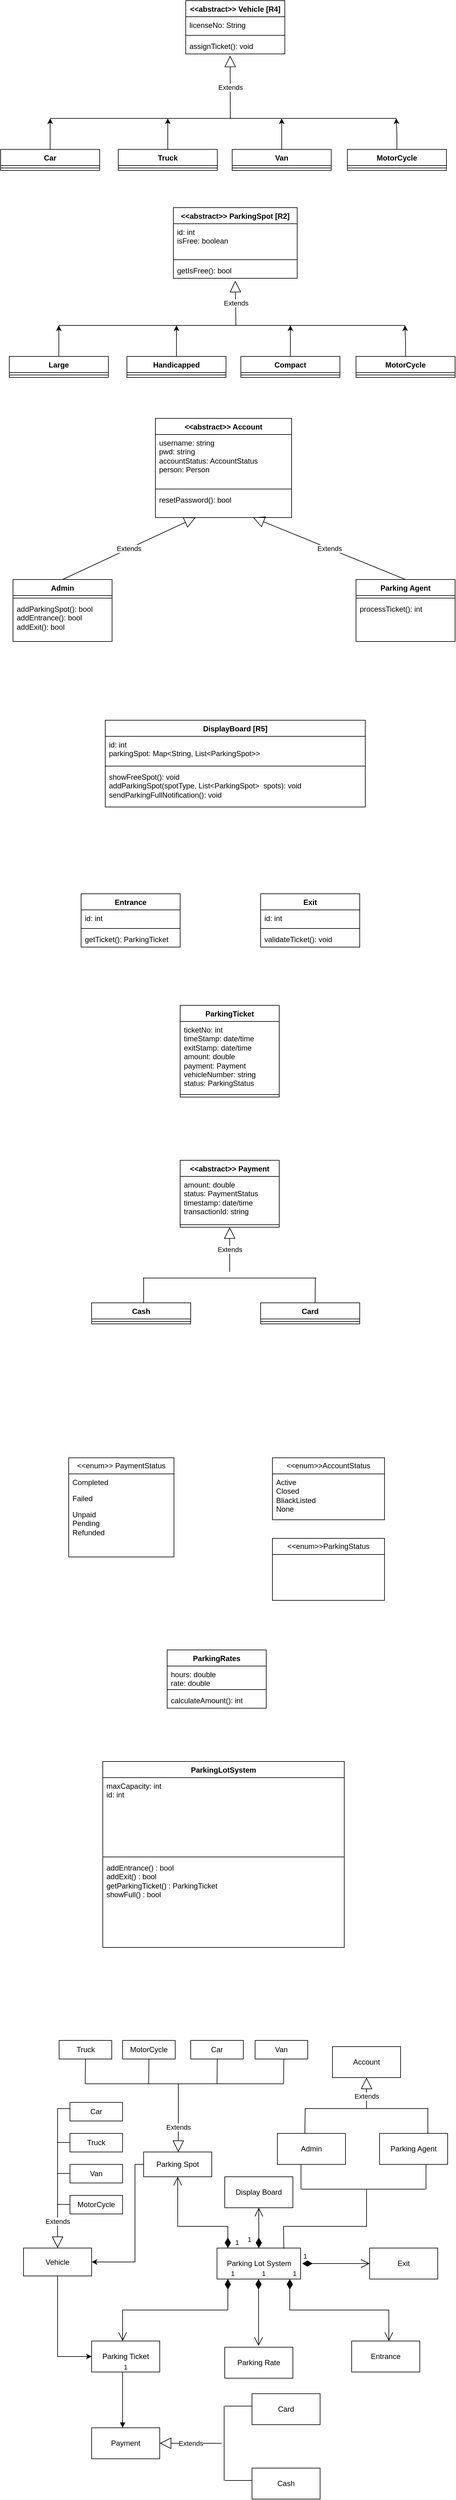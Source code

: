 <mxfile version="24.4.0" type="device">
  <diagram name="Page-1" id="b3ihGKhaUo6eLpQCFqOk">
    <mxGraphModel dx="724" dy="366" grid="1" gridSize="10" guides="1" tooltips="1" connect="1" arrows="1" fold="1" page="1" pageScale="1" pageWidth="850" pageHeight="1100" math="0" shadow="0">
      <root>
        <mxCell id="0" />
        <mxCell id="1" parent="0" />
        <mxCell id="AnEga6vWe2xek7NCr1IU-1" value="&amp;lt;&amp;lt;abstract&amp;gt;&amp;gt; Vehicle [R4]&lt;div&gt;&lt;br&gt;&lt;/div&gt;" style="swimlane;fontStyle=1;align=center;verticalAlign=top;childLayout=stackLayout;horizontal=1;startSize=26;horizontalStack=0;resizeParent=1;resizeParentMax=0;resizeLast=0;collapsible=1;marginBottom=0;whiteSpace=wrap;html=1;" vertex="1" parent="1">
          <mxGeometry x="339" y="39" width="160" height="86" as="geometry" />
        </mxCell>
        <mxCell id="AnEga6vWe2xek7NCr1IU-2" value="licenseNo: String" style="text;strokeColor=none;fillColor=none;align=left;verticalAlign=top;spacingLeft=4;spacingRight=4;overflow=hidden;rotatable=0;points=[[0,0.5],[1,0.5]];portConstraint=eastwest;whiteSpace=wrap;html=1;" vertex="1" parent="AnEga6vWe2xek7NCr1IU-1">
          <mxGeometry y="26" width="160" height="26" as="geometry" />
        </mxCell>
        <mxCell id="AnEga6vWe2xek7NCr1IU-3" value="" style="line;strokeWidth=1;fillColor=none;align=left;verticalAlign=middle;spacingTop=-1;spacingLeft=3;spacingRight=3;rotatable=0;labelPosition=right;points=[];portConstraint=eastwest;strokeColor=inherit;" vertex="1" parent="AnEga6vWe2xek7NCr1IU-1">
          <mxGeometry y="52" width="160" height="8" as="geometry" />
        </mxCell>
        <mxCell id="AnEga6vWe2xek7NCr1IU-4" value="assignTicket(): void" style="text;strokeColor=none;fillColor=none;align=left;verticalAlign=top;spacingLeft=4;spacingRight=4;overflow=hidden;rotatable=0;points=[[0,0.5],[1,0.5]];portConstraint=eastwest;whiteSpace=wrap;html=1;" vertex="1" parent="AnEga6vWe2xek7NCr1IU-1">
          <mxGeometry y="60" width="160" height="26" as="geometry" />
        </mxCell>
        <mxCell id="AnEga6vWe2xek7NCr1IU-5" value="Extends" style="endArrow=block;endSize=16;endFill=0;html=1;rounded=0;entryX=0.448;entryY=1.103;entryDx=0;entryDy=0;entryPerimeter=0;" edge="1" parent="1" target="AnEga6vWe2xek7NCr1IU-4">
          <mxGeometry width="160" relative="1" as="geometry">
            <mxPoint x="411" y="229" as="sourcePoint" />
            <mxPoint x="649" y="179" as="targetPoint" />
          </mxGeometry>
        </mxCell>
        <mxCell id="AnEga6vWe2xek7NCr1IU-6" value="" style="endArrow=none;html=1;rounded=0;" edge="1" parent="1">
          <mxGeometry width="50" height="50" relative="1" as="geometry">
            <mxPoint x="120" y="229" as="sourcePoint" />
            <mxPoint x="679" y="229" as="targetPoint" />
            <Array as="points">
              <mxPoint x="409" y="229" />
            </Array>
          </mxGeometry>
        </mxCell>
        <mxCell id="AnEga6vWe2xek7NCr1IU-7" style="edgeStyle=orthogonalEdgeStyle;rounded=0;orthogonalLoop=1;jettySize=auto;html=1;" edge="1" parent="1" source="AnEga6vWe2xek7NCr1IU-8">
          <mxGeometry relative="1" as="geometry">
            <mxPoint x="120" y="229" as="targetPoint" />
          </mxGeometry>
        </mxCell>
        <mxCell id="AnEga6vWe2xek7NCr1IU-8" value="Car&lt;div&gt;&lt;br&gt;&lt;/div&gt;" style="swimlane;fontStyle=1;align=center;verticalAlign=top;childLayout=stackLayout;horizontal=1;startSize=26;horizontalStack=0;resizeParent=1;resizeParentMax=0;resizeLast=0;collapsible=1;marginBottom=0;whiteSpace=wrap;html=1;" vertex="1" parent="1">
          <mxGeometry x="40" y="279" width="160" height="34" as="geometry" />
        </mxCell>
        <mxCell id="AnEga6vWe2xek7NCr1IU-9" value="" style="line;strokeWidth=1;fillColor=none;align=left;verticalAlign=middle;spacingTop=-1;spacingLeft=3;spacingRight=3;rotatable=0;labelPosition=right;points=[];portConstraint=eastwest;strokeColor=inherit;" vertex="1" parent="AnEga6vWe2xek7NCr1IU-8">
          <mxGeometry y="26" width="160" height="8" as="geometry" />
        </mxCell>
        <mxCell id="AnEga6vWe2xek7NCr1IU-10" style="edgeStyle=orthogonalEdgeStyle;rounded=0;orthogonalLoop=1;jettySize=auto;html=1;" edge="1" parent="1" source="AnEga6vWe2xek7NCr1IU-11">
          <mxGeometry relative="1" as="geometry">
            <mxPoint x="310" y="229" as="targetPoint" />
          </mxGeometry>
        </mxCell>
        <mxCell id="AnEga6vWe2xek7NCr1IU-11" value="&lt;div&gt;Truck&lt;/div&gt;&lt;div&gt;&lt;br&gt;&lt;/div&gt;" style="swimlane;fontStyle=1;align=center;verticalAlign=top;childLayout=stackLayout;horizontal=1;startSize=26;horizontalStack=0;resizeParent=1;resizeParentMax=0;resizeLast=0;collapsible=1;marginBottom=0;whiteSpace=wrap;html=1;" vertex="1" parent="1">
          <mxGeometry x="230" y="279" width="160" height="34" as="geometry" />
        </mxCell>
        <mxCell id="AnEga6vWe2xek7NCr1IU-12" value="" style="line;strokeWidth=1;fillColor=none;align=left;verticalAlign=middle;spacingTop=-1;spacingLeft=3;spacingRight=3;rotatable=0;labelPosition=right;points=[];portConstraint=eastwest;strokeColor=inherit;" vertex="1" parent="AnEga6vWe2xek7NCr1IU-11">
          <mxGeometry y="26" width="160" height="8" as="geometry" />
        </mxCell>
        <mxCell id="AnEga6vWe2xek7NCr1IU-13" style="edgeStyle=orthogonalEdgeStyle;rounded=0;orthogonalLoop=1;jettySize=auto;html=1;" edge="1" parent="1" source="AnEga6vWe2xek7NCr1IU-14">
          <mxGeometry relative="1" as="geometry">
            <mxPoint x="494" y="229" as="targetPoint" />
          </mxGeometry>
        </mxCell>
        <mxCell id="AnEga6vWe2xek7NCr1IU-14" value="&lt;div&gt;Van&lt;/div&gt;" style="swimlane;fontStyle=1;align=center;verticalAlign=top;childLayout=stackLayout;horizontal=1;startSize=26;horizontalStack=0;resizeParent=1;resizeParentMax=0;resizeLast=0;collapsible=1;marginBottom=0;whiteSpace=wrap;html=1;" vertex="1" parent="1">
          <mxGeometry x="414" y="279" width="160" height="34" as="geometry" />
        </mxCell>
        <mxCell id="AnEga6vWe2xek7NCr1IU-15" value="" style="line;strokeWidth=1;fillColor=none;align=left;verticalAlign=middle;spacingTop=-1;spacingLeft=3;spacingRight=3;rotatable=0;labelPosition=right;points=[];portConstraint=eastwest;strokeColor=inherit;" vertex="1" parent="AnEga6vWe2xek7NCr1IU-14">
          <mxGeometry y="26" width="160" height="8" as="geometry" />
        </mxCell>
        <mxCell id="AnEga6vWe2xek7NCr1IU-16" style="edgeStyle=orthogonalEdgeStyle;rounded=0;orthogonalLoop=1;jettySize=auto;html=1;" edge="1" parent="1" source="AnEga6vWe2xek7NCr1IU-17">
          <mxGeometry relative="1" as="geometry">
            <mxPoint x="679" y="229" as="targetPoint" />
          </mxGeometry>
        </mxCell>
        <mxCell id="AnEga6vWe2xek7NCr1IU-17" value="&lt;div&gt;MotorCycle&lt;/div&gt;" style="swimlane;fontStyle=1;align=center;verticalAlign=top;childLayout=stackLayout;horizontal=1;startSize=26;horizontalStack=0;resizeParent=1;resizeParentMax=0;resizeLast=0;collapsible=1;marginBottom=0;whiteSpace=wrap;html=1;" vertex="1" parent="1">
          <mxGeometry x="600" y="279" width="160" height="34" as="geometry" />
        </mxCell>
        <mxCell id="AnEga6vWe2xek7NCr1IU-18" value="" style="line;strokeWidth=1;fillColor=none;align=left;verticalAlign=middle;spacingTop=-1;spacingLeft=3;spacingRight=3;rotatable=0;labelPosition=right;points=[];portConstraint=eastwest;strokeColor=inherit;" vertex="1" parent="AnEga6vWe2xek7NCr1IU-17">
          <mxGeometry y="26" width="160" height="8" as="geometry" />
        </mxCell>
        <mxCell id="AnEga6vWe2xek7NCr1IU-19" value="&amp;lt;&amp;lt;abstract&amp;gt;&amp;gt; ParkingSpot [R2]&lt;div&gt;&lt;br&gt;&lt;/div&gt;" style="swimlane;fontStyle=1;align=center;verticalAlign=top;childLayout=stackLayout;horizontal=1;startSize=26;horizontalStack=0;resizeParent=1;resizeParentMax=0;resizeLast=0;collapsible=1;marginBottom=0;whiteSpace=wrap;html=1;" vertex="1" parent="1">
          <mxGeometry x="319" y="373" width="200" height="114" as="geometry" />
        </mxCell>
        <mxCell id="AnEga6vWe2xek7NCr1IU-20" value="&lt;div&gt;id: int&lt;/div&gt;&lt;div&gt;isFree: boolean&lt;/div&gt;" style="text;strokeColor=none;fillColor=none;align=left;verticalAlign=top;spacingLeft=4;spacingRight=4;overflow=hidden;rotatable=0;points=[[0,0.5],[1,0.5]];portConstraint=eastwest;whiteSpace=wrap;html=1;" vertex="1" parent="AnEga6vWe2xek7NCr1IU-19">
          <mxGeometry y="26" width="200" height="54" as="geometry" />
        </mxCell>
        <mxCell id="AnEga6vWe2xek7NCr1IU-21" value="" style="line;strokeWidth=1;fillColor=none;align=left;verticalAlign=middle;spacingTop=-1;spacingLeft=3;spacingRight=3;rotatable=0;labelPosition=right;points=[];portConstraint=eastwest;strokeColor=inherit;" vertex="1" parent="AnEga6vWe2xek7NCr1IU-19">
          <mxGeometry y="80" width="200" height="8" as="geometry" />
        </mxCell>
        <mxCell id="AnEga6vWe2xek7NCr1IU-22" value="getIsFree(): bool" style="text;strokeColor=none;fillColor=none;align=left;verticalAlign=top;spacingLeft=4;spacingRight=4;overflow=hidden;rotatable=0;points=[[0,0.5],[1,0.5]];portConstraint=eastwest;whiteSpace=wrap;html=1;" vertex="1" parent="AnEga6vWe2xek7NCr1IU-19">
          <mxGeometry y="88" width="200" height="26" as="geometry" />
        </mxCell>
        <mxCell id="AnEga6vWe2xek7NCr1IU-23" value="Extends" style="endArrow=block;endSize=16;endFill=0;html=1;rounded=0;entryX=0.5;entryY=1.154;entryDx=0;entryDy=0;entryPerimeter=0;" edge="1" parent="1" target="AnEga6vWe2xek7NCr1IU-22">
          <mxGeometry width="160" relative="1" as="geometry">
            <mxPoint x="420" y="563" as="sourcePoint" />
            <mxPoint x="663" y="513" as="targetPoint" />
          </mxGeometry>
        </mxCell>
        <mxCell id="AnEga6vWe2xek7NCr1IU-24" value="" style="endArrow=none;html=1;rounded=0;" edge="1" parent="1">
          <mxGeometry width="50" height="50" relative="1" as="geometry">
            <mxPoint x="134" y="563" as="sourcePoint" />
            <mxPoint x="693" y="563" as="targetPoint" />
            <Array as="points">
              <mxPoint x="423" y="563" />
            </Array>
          </mxGeometry>
        </mxCell>
        <mxCell id="AnEga6vWe2xek7NCr1IU-25" style="edgeStyle=orthogonalEdgeStyle;rounded=0;orthogonalLoop=1;jettySize=auto;html=1;" edge="1" parent="1" source="AnEga6vWe2xek7NCr1IU-26">
          <mxGeometry relative="1" as="geometry">
            <mxPoint x="134" y="563" as="targetPoint" />
          </mxGeometry>
        </mxCell>
        <mxCell id="AnEga6vWe2xek7NCr1IU-26" value="&lt;div&gt;Large&lt;/div&gt;" style="swimlane;fontStyle=1;align=center;verticalAlign=top;childLayout=stackLayout;horizontal=1;startSize=26;horizontalStack=0;resizeParent=1;resizeParentMax=0;resizeLast=0;collapsible=1;marginBottom=0;whiteSpace=wrap;html=1;" vertex="1" parent="1">
          <mxGeometry x="54" y="613" width="160" height="34" as="geometry" />
        </mxCell>
        <mxCell id="AnEga6vWe2xek7NCr1IU-27" value="" style="line;strokeWidth=1;fillColor=none;align=left;verticalAlign=middle;spacingTop=-1;spacingLeft=3;spacingRight=3;rotatable=0;labelPosition=right;points=[];portConstraint=eastwest;strokeColor=inherit;" vertex="1" parent="AnEga6vWe2xek7NCr1IU-26">
          <mxGeometry y="26" width="160" height="8" as="geometry" />
        </mxCell>
        <mxCell id="AnEga6vWe2xek7NCr1IU-28" style="edgeStyle=orthogonalEdgeStyle;rounded=0;orthogonalLoop=1;jettySize=auto;html=1;" edge="1" parent="1" source="AnEga6vWe2xek7NCr1IU-29">
          <mxGeometry relative="1" as="geometry">
            <mxPoint x="324" y="563" as="targetPoint" />
          </mxGeometry>
        </mxCell>
        <mxCell id="AnEga6vWe2xek7NCr1IU-29" value="&lt;div&gt;Handicapped&lt;/div&gt;" style="swimlane;fontStyle=1;align=center;verticalAlign=top;childLayout=stackLayout;horizontal=1;startSize=26;horizontalStack=0;resizeParent=1;resizeParentMax=0;resizeLast=0;collapsible=1;marginBottom=0;whiteSpace=wrap;html=1;" vertex="1" parent="1">
          <mxGeometry x="244" y="613" width="160" height="34" as="geometry" />
        </mxCell>
        <mxCell id="AnEga6vWe2xek7NCr1IU-30" value="" style="line;strokeWidth=1;fillColor=none;align=left;verticalAlign=middle;spacingTop=-1;spacingLeft=3;spacingRight=3;rotatable=0;labelPosition=right;points=[];portConstraint=eastwest;strokeColor=inherit;" vertex="1" parent="AnEga6vWe2xek7NCr1IU-29">
          <mxGeometry y="26" width="160" height="8" as="geometry" />
        </mxCell>
        <mxCell id="AnEga6vWe2xek7NCr1IU-31" style="edgeStyle=orthogonalEdgeStyle;rounded=0;orthogonalLoop=1;jettySize=auto;html=1;" edge="1" parent="1" source="AnEga6vWe2xek7NCr1IU-32">
          <mxGeometry relative="1" as="geometry">
            <mxPoint x="508" y="563" as="targetPoint" />
          </mxGeometry>
        </mxCell>
        <mxCell id="AnEga6vWe2xek7NCr1IU-32" value="&lt;div&gt;Compact&lt;/div&gt;" style="swimlane;fontStyle=1;align=center;verticalAlign=top;childLayout=stackLayout;horizontal=1;startSize=26;horizontalStack=0;resizeParent=1;resizeParentMax=0;resizeLast=0;collapsible=1;marginBottom=0;whiteSpace=wrap;html=1;" vertex="1" parent="1">
          <mxGeometry x="428" y="613" width="160" height="34" as="geometry" />
        </mxCell>
        <mxCell id="AnEga6vWe2xek7NCr1IU-33" value="" style="line;strokeWidth=1;fillColor=none;align=left;verticalAlign=middle;spacingTop=-1;spacingLeft=3;spacingRight=3;rotatable=0;labelPosition=right;points=[];portConstraint=eastwest;strokeColor=inherit;" vertex="1" parent="AnEga6vWe2xek7NCr1IU-32">
          <mxGeometry y="26" width="160" height="8" as="geometry" />
        </mxCell>
        <mxCell id="AnEga6vWe2xek7NCr1IU-34" style="edgeStyle=orthogonalEdgeStyle;rounded=0;orthogonalLoop=1;jettySize=auto;html=1;" edge="1" parent="1" source="AnEga6vWe2xek7NCr1IU-35">
          <mxGeometry relative="1" as="geometry">
            <mxPoint x="693" y="563" as="targetPoint" />
          </mxGeometry>
        </mxCell>
        <mxCell id="AnEga6vWe2xek7NCr1IU-35" value="&lt;div&gt;MotorCycle&lt;/div&gt;" style="swimlane;fontStyle=1;align=center;verticalAlign=top;childLayout=stackLayout;horizontal=1;startSize=26;horizontalStack=0;resizeParent=1;resizeParentMax=0;resizeLast=0;collapsible=1;marginBottom=0;whiteSpace=wrap;html=1;" vertex="1" parent="1">
          <mxGeometry x="614" y="613" width="160" height="34" as="geometry" />
        </mxCell>
        <mxCell id="AnEga6vWe2xek7NCr1IU-36" value="" style="line;strokeWidth=1;fillColor=none;align=left;verticalAlign=middle;spacingTop=-1;spacingLeft=3;spacingRight=3;rotatable=0;labelPosition=right;points=[];portConstraint=eastwest;strokeColor=inherit;" vertex="1" parent="AnEga6vWe2xek7NCr1IU-35">
          <mxGeometry y="26" width="160" height="8" as="geometry" />
        </mxCell>
        <mxCell id="AnEga6vWe2xek7NCr1IU-37" value="&amp;lt;&amp;lt;abstract&amp;gt;&amp;gt; Account" style="swimlane;fontStyle=1;align=center;verticalAlign=top;childLayout=stackLayout;horizontal=1;startSize=26;horizontalStack=0;resizeParent=1;resizeParentMax=0;resizeLast=0;collapsible=1;marginBottom=0;whiteSpace=wrap;html=1;" vertex="1" parent="1">
          <mxGeometry x="290" y="713" width="220" height="160" as="geometry" />
        </mxCell>
        <mxCell id="AnEga6vWe2xek7NCr1IU-38" value="username: string&lt;div&gt;pwd: string&lt;/div&gt;&lt;div&gt;accountStatus: AccountStatus&lt;/div&gt;&lt;div&gt;person: Person&lt;/div&gt;" style="text;strokeColor=none;fillColor=none;align=left;verticalAlign=top;spacingLeft=4;spacingRight=4;overflow=hidden;rotatable=0;points=[[0,0.5],[1,0.5]];portConstraint=eastwest;whiteSpace=wrap;html=1;" vertex="1" parent="AnEga6vWe2xek7NCr1IU-37">
          <mxGeometry y="26" width="220" height="84" as="geometry" />
        </mxCell>
        <mxCell id="AnEga6vWe2xek7NCr1IU-39" value="" style="line;strokeWidth=1;fillColor=none;align=left;verticalAlign=middle;spacingTop=-1;spacingLeft=3;spacingRight=3;rotatable=0;labelPosition=right;points=[];portConstraint=eastwest;strokeColor=inherit;" vertex="1" parent="AnEga6vWe2xek7NCr1IU-37">
          <mxGeometry y="110" width="220" height="8" as="geometry" />
        </mxCell>
        <mxCell id="AnEga6vWe2xek7NCr1IU-40" value="resetPassword(): bool" style="text;strokeColor=none;fillColor=none;align=left;verticalAlign=top;spacingLeft=4;spacingRight=4;overflow=hidden;rotatable=0;points=[[0,0.5],[1,0.5]];portConstraint=eastwest;whiteSpace=wrap;html=1;" vertex="1" parent="AnEga6vWe2xek7NCr1IU-37">
          <mxGeometry y="118" width="220" height="42" as="geometry" />
        </mxCell>
        <mxCell id="AnEga6vWe2xek7NCr1IU-41" value="Admin&lt;div&gt;&lt;br&gt;&lt;/div&gt;" style="swimlane;fontStyle=1;align=center;verticalAlign=top;childLayout=stackLayout;horizontal=1;startSize=26;horizontalStack=0;resizeParent=1;resizeParentMax=0;resizeLast=0;collapsible=1;marginBottom=0;whiteSpace=wrap;html=1;" vertex="1" parent="1">
          <mxGeometry x="60" y="973" width="160" height="100" as="geometry" />
        </mxCell>
        <mxCell id="AnEga6vWe2xek7NCr1IU-42" value="" style="line;strokeWidth=1;fillColor=none;align=left;verticalAlign=middle;spacingTop=-1;spacingLeft=3;spacingRight=3;rotatable=0;labelPosition=right;points=[];portConstraint=eastwest;strokeColor=inherit;" vertex="1" parent="AnEga6vWe2xek7NCr1IU-41">
          <mxGeometry y="26" width="160" height="8" as="geometry" />
        </mxCell>
        <mxCell id="AnEga6vWe2xek7NCr1IU-43" value="addParkingSpot(): bool&lt;div&gt;addEntrance(): bool&lt;/div&gt;&lt;div&gt;addExit(): bool&lt;/div&gt;" style="text;strokeColor=none;fillColor=none;align=left;verticalAlign=top;spacingLeft=4;spacingRight=4;overflow=hidden;rotatable=0;points=[[0,0.5],[1,0.5]];portConstraint=eastwest;whiteSpace=wrap;html=1;" vertex="1" parent="AnEga6vWe2xek7NCr1IU-41">
          <mxGeometry y="34" width="160" height="66" as="geometry" />
        </mxCell>
        <mxCell id="AnEga6vWe2xek7NCr1IU-44" value="Extends" style="endArrow=block;endSize=16;endFill=0;html=1;rounded=0;exitX=0.5;exitY=0;exitDx=0;exitDy=0;" edge="1" parent="1" source="AnEga6vWe2xek7NCr1IU-41" target="AnEga6vWe2xek7NCr1IU-40">
          <mxGeometry width="160" relative="1" as="geometry">
            <mxPoint x="140" y="943" as="sourcePoint" />
            <mxPoint x="460" y="943" as="targetPoint" />
            <Array as="points" />
          </mxGeometry>
        </mxCell>
        <mxCell id="AnEga6vWe2xek7NCr1IU-45" value="&lt;div&gt;Parking Agent&lt;/div&gt;" style="swimlane;fontStyle=1;align=center;verticalAlign=top;childLayout=stackLayout;horizontal=1;startSize=26;horizontalStack=0;resizeParent=1;resizeParentMax=0;resizeLast=0;collapsible=1;marginBottom=0;whiteSpace=wrap;html=1;" vertex="1" parent="1">
          <mxGeometry x="614" y="973" width="160" height="100" as="geometry" />
        </mxCell>
        <mxCell id="AnEga6vWe2xek7NCr1IU-46" value="" style="line;strokeWidth=1;fillColor=none;align=left;verticalAlign=middle;spacingTop=-1;spacingLeft=3;spacingRight=3;rotatable=0;labelPosition=right;points=[];portConstraint=eastwest;strokeColor=inherit;" vertex="1" parent="AnEga6vWe2xek7NCr1IU-45">
          <mxGeometry y="26" width="160" height="8" as="geometry" />
        </mxCell>
        <mxCell id="AnEga6vWe2xek7NCr1IU-47" value="processTicket(): int" style="text;strokeColor=none;fillColor=none;align=left;verticalAlign=top;spacingLeft=4;spacingRight=4;overflow=hidden;rotatable=0;points=[[0,0.5],[1,0.5]];portConstraint=eastwest;whiteSpace=wrap;html=1;" vertex="1" parent="AnEga6vWe2xek7NCr1IU-45">
          <mxGeometry y="34" width="160" height="66" as="geometry" />
        </mxCell>
        <mxCell id="AnEga6vWe2xek7NCr1IU-48" value="Extends" style="endArrow=block;endSize=16;endFill=0;html=1;rounded=0;entryX=0.717;entryY=1;entryDx=0;entryDy=0;entryPerimeter=0;exitX=0.5;exitY=0;exitDx=0;exitDy=0;" edge="1" parent="1" source="AnEga6vWe2xek7NCr1IU-45" target="AnEga6vWe2xek7NCr1IU-40">
          <mxGeometry width="160" relative="1" as="geometry">
            <mxPoint x="300" y="1023" as="sourcePoint" />
            <mxPoint x="460" y="1023" as="targetPoint" />
          </mxGeometry>
        </mxCell>
        <mxCell id="AnEga6vWe2xek7NCr1IU-49" value="DisplayBoard&amp;nbsp;&lt;span style=&quot;background-color: initial;&quot;&gt;[R5]&lt;/span&gt;" style="swimlane;fontStyle=1;align=center;verticalAlign=top;childLayout=stackLayout;horizontal=1;startSize=26;horizontalStack=0;resizeParent=1;resizeParentMax=0;resizeLast=0;collapsible=1;marginBottom=0;whiteSpace=wrap;html=1;" vertex="1" parent="1">
          <mxGeometry x="209" y="1200" width="420" height="140" as="geometry" />
        </mxCell>
        <mxCell id="AnEga6vWe2xek7NCr1IU-50" value="id: int&lt;div&gt;parkingSpot: Map&amp;lt;String, List&amp;lt;ParkingSpot&amp;gt;&amp;gt;&lt;/div&gt;&lt;div&gt;&lt;br&gt;&lt;/div&gt;" style="text;strokeColor=none;fillColor=none;align=left;verticalAlign=top;spacingLeft=4;spacingRight=4;overflow=hidden;rotatable=0;points=[[0,0.5],[1,0.5]];portConstraint=eastwest;whiteSpace=wrap;html=1;" vertex="1" parent="AnEga6vWe2xek7NCr1IU-49">
          <mxGeometry y="26" width="420" height="44" as="geometry" />
        </mxCell>
        <mxCell id="AnEga6vWe2xek7NCr1IU-51" value="" style="line;strokeWidth=1;fillColor=none;align=left;verticalAlign=middle;spacingTop=-1;spacingLeft=3;spacingRight=3;rotatable=0;labelPosition=right;points=[];portConstraint=eastwest;strokeColor=inherit;" vertex="1" parent="AnEga6vWe2xek7NCr1IU-49">
          <mxGeometry y="70" width="420" height="8" as="geometry" />
        </mxCell>
        <mxCell id="AnEga6vWe2xek7NCr1IU-52" value="showFreeSpot(): void&lt;div&gt;addParkingSpot(spotType, List&amp;lt;ParkingSpot&amp;gt;&amp;nbsp; spots): void&lt;/div&gt;&lt;div&gt;sendParkingFullNotification(): void&lt;/div&gt;" style="text;strokeColor=none;fillColor=none;align=left;verticalAlign=top;spacingLeft=4;spacingRight=4;overflow=hidden;rotatable=0;points=[[0,0.5],[1,0.5]];portConstraint=eastwest;whiteSpace=wrap;html=1;" vertex="1" parent="AnEga6vWe2xek7NCr1IU-49">
          <mxGeometry y="78" width="420" height="62" as="geometry" />
        </mxCell>
        <mxCell id="AnEga6vWe2xek7NCr1IU-53" value="Entrance&lt;div&gt;&lt;br&gt;&lt;/div&gt;" style="swimlane;fontStyle=1;align=center;verticalAlign=top;childLayout=stackLayout;horizontal=1;startSize=26;horizontalStack=0;resizeParent=1;resizeParentMax=0;resizeLast=0;collapsible=1;marginBottom=0;whiteSpace=wrap;html=1;" vertex="1" parent="1">
          <mxGeometry x="170" y="1480" width="160" height="86" as="geometry" />
        </mxCell>
        <mxCell id="AnEga6vWe2xek7NCr1IU-54" value="id: int" style="text;strokeColor=none;fillColor=none;align=left;verticalAlign=top;spacingLeft=4;spacingRight=4;overflow=hidden;rotatable=0;points=[[0,0.5],[1,0.5]];portConstraint=eastwest;whiteSpace=wrap;html=1;" vertex="1" parent="AnEga6vWe2xek7NCr1IU-53">
          <mxGeometry y="26" width="160" height="26" as="geometry" />
        </mxCell>
        <mxCell id="AnEga6vWe2xek7NCr1IU-55" value="" style="line;strokeWidth=1;fillColor=none;align=left;verticalAlign=middle;spacingTop=-1;spacingLeft=3;spacingRight=3;rotatable=0;labelPosition=right;points=[];portConstraint=eastwest;strokeColor=inherit;" vertex="1" parent="AnEga6vWe2xek7NCr1IU-53">
          <mxGeometry y="52" width="160" height="8" as="geometry" />
        </mxCell>
        <mxCell id="AnEga6vWe2xek7NCr1IU-56" value="getTicket(): ParkingTicket" style="text;strokeColor=none;fillColor=none;align=left;verticalAlign=top;spacingLeft=4;spacingRight=4;overflow=hidden;rotatable=0;points=[[0,0.5],[1,0.5]];portConstraint=eastwest;whiteSpace=wrap;html=1;" vertex="1" parent="AnEga6vWe2xek7NCr1IU-53">
          <mxGeometry y="60" width="160" height="26" as="geometry" />
        </mxCell>
        <mxCell id="AnEga6vWe2xek7NCr1IU-57" value="Exit" style="swimlane;fontStyle=1;align=center;verticalAlign=top;childLayout=stackLayout;horizontal=1;startSize=26;horizontalStack=0;resizeParent=1;resizeParentMax=0;resizeLast=0;collapsible=1;marginBottom=0;whiteSpace=wrap;html=1;" vertex="1" parent="1">
          <mxGeometry x="460" y="1480" width="160" height="86" as="geometry" />
        </mxCell>
        <mxCell id="AnEga6vWe2xek7NCr1IU-58" value="id: int" style="text;strokeColor=none;fillColor=none;align=left;verticalAlign=top;spacingLeft=4;spacingRight=4;overflow=hidden;rotatable=0;points=[[0,0.5],[1,0.5]];portConstraint=eastwest;whiteSpace=wrap;html=1;" vertex="1" parent="AnEga6vWe2xek7NCr1IU-57">
          <mxGeometry y="26" width="160" height="26" as="geometry" />
        </mxCell>
        <mxCell id="AnEga6vWe2xek7NCr1IU-59" value="" style="line;strokeWidth=1;fillColor=none;align=left;verticalAlign=middle;spacingTop=-1;spacingLeft=3;spacingRight=3;rotatable=0;labelPosition=right;points=[];portConstraint=eastwest;strokeColor=inherit;" vertex="1" parent="AnEga6vWe2xek7NCr1IU-57">
          <mxGeometry y="52" width="160" height="8" as="geometry" />
        </mxCell>
        <mxCell id="AnEga6vWe2xek7NCr1IU-60" value="validateTicket(): void" style="text;strokeColor=none;fillColor=none;align=left;verticalAlign=top;spacingLeft=4;spacingRight=4;overflow=hidden;rotatable=0;points=[[0,0.5],[1,0.5]];portConstraint=eastwest;whiteSpace=wrap;html=1;" vertex="1" parent="AnEga6vWe2xek7NCr1IU-57">
          <mxGeometry y="60" width="160" height="26" as="geometry" />
        </mxCell>
        <mxCell id="AnEga6vWe2xek7NCr1IU-61" value="ParkingTicket" style="swimlane;fontStyle=1;align=center;verticalAlign=top;childLayout=stackLayout;horizontal=1;startSize=26;horizontalStack=0;resizeParent=1;resizeParentMax=0;resizeLast=0;collapsible=1;marginBottom=0;whiteSpace=wrap;html=1;" vertex="1" parent="1">
          <mxGeometry x="330" y="1660" width="160" height="148" as="geometry">
            <mxRectangle x="330" y="1660" width="110" height="30" as="alternateBounds" />
          </mxGeometry>
        </mxCell>
        <mxCell id="AnEga6vWe2xek7NCr1IU-62" value="ticketNo: int&lt;div&gt;timeStamp: date/time&lt;/div&gt;&lt;div&gt;exitStamp: date/time&lt;/div&gt;&lt;div&gt;amount: double&lt;/div&gt;&lt;div&gt;payment: Payment&lt;/div&gt;&lt;div&gt;vehicleNumber: string&lt;/div&gt;&lt;div&gt;status: ParkingStatus&lt;/div&gt;" style="text;strokeColor=none;fillColor=none;align=left;verticalAlign=top;spacingLeft=4;spacingRight=4;overflow=hidden;rotatable=0;points=[[0,0.5],[1,0.5]];portConstraint=eastwest;whiteSpace=wrap;html=1;" vertex="1" parent="AnEga6vWe2xek7NCr1IU-61">
          <mxGeometry y="26" width="160" height="114" as="geometry" />
        </mxCell>
        <mxCell id="AnEga6vWe2xek7NCr1IU-63" value="" style="line;strokeWidth=1;fillColor=none;align=left;verticalAlign=middle;spacingTop=-1;spacingLeft=3;spacingRight=3;rotatable=0;labelPosition=right;points=[];portConstraint=eastwest;strokeColor=inherit;" vertex="1" parent="AnEga6vWe2xek7NCr1IU-61">
          <mxGeometry y="140" width="160" height="8" as="geometry" />
        </mxCell>
        <mxCell id="AnEga6vWe2xek7NCr1IU-64" value="&amp;lt;&amp;lt;abstract&amp;gt;&amp;gt; Payment" style="swimlane;fontStyle=1;align=center;verticalAlign=top;childLayout=stackLayout;horizontal=1;startSize=26;horizontalStack=0;resizeParent=1;resizeParentMax=0;resizeLast=0;collapsible=1;marginBottom=0;whiteSpace=wrap;html=1;" vertex="1" parent="1">
          <mxGeometry x="330" y="1910" width="160" height="108" as="geometry" />
        </mxCell>
        <mxCell id="AnEga6vWe2xek7NCr1IU-65" value="amount: double&lt;div&gt;status: PaymentStatus&lt;/div&gt;&lt;div&gt;timestamp: date/time&lt;/div&gt;&lt;div&gt;transactionId: string&lt;/div&gt;" style="text;strokeColor=none;fillColor=none;align=left;verticalAlign=top;spacingLeft=4;spacingRight=4;overflow=hidden;rotatable=0;points=[[0,0.5],[1,0.5]];portConstraint=eastwest;whiteSpace=wrap;html=1;" vertex="1" parent="AnEga6vWe2xek7NCr1IU-64">
          <mxGeometry y="26" width="160" height="74" as="geometry" />
        </mxCell>
        <mxCell id="AnEga6vWe2xek7NCr1IU-66" value="" style="line;strokeWidth=1;fillColor=none;align=left;verticalAlign=middle;spacingTop=-1;spacingLeft=3;spacingRight=3;rotatable=0;labelPosition=right;points=[];portConstraint=eastwest;strokeColor=inherit;" vertex="1" parent="AnEga6vWe2xek7NCr1IU-64">
          <mxGeometry y="100" width="160" height="8" as="geometry" />
        </mxCell>
        <mxCell id="AnEga6vWe2xek7NCr1IU-67" value="Extends" style="endArrow=block;endSize=16;endFill=0;html=1;rounded=0;entryX=0.5;entryY=1;entryDx=0;entryDy=0;" edge="1" parent="1" target="AnEga6vWe2xek7NCr1IU-64">
          <mxGeometry width="160" relative="1" as="geometry">
            <mxPoint x="410" y="2090" as="sourcePoint" />
            <mxPoint x="490" y="2120" as="targetPoint" />
          </mxGeometry>
        </mxCell>
        <mxCell id="AnEga6vWe2xek7NCr1IU-68" value="" style="endArrow=none;html=1;rounded=0;" edge="1" parent="1">
          <mxGeometry width="50" height="50" relative="1" as="geometry">
            <mxPoint x="270" y="2100" as="sourcePoint" />
            <mxPoint x="550" y="2100" as="targetPoint" />
          </mxGeometry>
        </mxCell>
        <mxCell id="AnEga6vWe2xek7NCr1IU-69" value="" style="endArrow=none;html=1;rounded=0;" edge="1" parent="1">
          <mxGeometry width="50" height="50" relative="1" as="geometry">
            <mxPoint x="271" y="2140" as="sourcePoint" />
            <mxPoint x="271" y="2100" as="targetPoint" />
          </mxGeometry>
        </mxCell>
        <mxCell id="AnEga6vWe2xek7NCr1IU-70" value="" style="endArrow=none;html=1;rounded=0;" edge="1" parent="1">
          <mxGeometry width="50" height="50" relative="1" as="geometry">
            <mxPoint x="548" y="2140" as="sourcePoint" />
            <mxPoint x="548.29" y="2100" as="targetPoint" />
          </mxGeometry>
        </mxCell>
        <mxCell id="AnEga6vWe2xek7NCr1IU-71" value="Cash" style="swimlane;fontStyle=1;align=center;verticalAlign=top;childLayout=stackLayout;horizontal=1;startSize=26;horizontalStack=0;resizeParent=1;resizeParentMax=0;resizeLast=0;collapsible=1;marginBottom=0;whiteSpace=wrap;html=1;" vertex="1" parent="1">
          <mxGeometry x="187" y="2140" width="160" height="34" as="geometry" />
        </mxCell>
        <mxCell id="AnEga6vWe2xek7NCr1IU-72" value="" style="line;strokeWidth=1;fillColor=none;align=left;verticalAlign=middle;spacingTop=-1;spacingLeft=3;spacingRight=3;rotatable=0;labelPosition=right;points=[];portConstraint=eastwest;strokeColor=inherit;" vertex="1" parent="AnEga6vWe2xek7NCr1IU-71">
          <mxGeometry y="26" width="160" height="8" as="geometry" />
        </mxCell>
        <mxCell id="AnEga6vWe2xek7NCr1IU-73" value="Card" style="swimlane;fontStyle=1;align=center;verticalAlign=top;childLayout=stackLayout;horizontal=1;startSize=26;horizontalStack=0;resizeParent=1;resizeParentMax=0;resizeLast=0;collapsible=1;marginBottom=0;whiteSpace=wrap;html=1;" vertex="1" parent="1">
          <mxGeometry x="460" y="2140" width="160" height="34" as="geometry" />
        </mxCell>
        <mxCell id="AnEga6vWe2xek7NCr1IU-74" value="" style="line;strokeWidth=1;fillColor=none;align=left;verticalAlign=middle;spacingTop=-1;spacingLeft=3;spacingRight=3;rotatable=0;labelPosition=right;points=[];portConstraint=eastwest;strokeColor=inherit;" vertex="1" parent="AnEga6vWe2xek7NCr1IU-73">
          <mxGeometry y="26" width="160" height="8" as="geometry" />
        </mxCell>
        <mxCell id="AnEga6vWe2xek7NCr1IU-75" value="&amp;lt;&amp;lt;enum&amp;gt;&amp;gt; PaymentStatus" style="swimlane;fontStyle=0;childLayout=stackLayout;horizontal=1;startSize=26;fillColor=none;horizontalStack=0;resizeParent=1;resizeParentMax=0;resizeLast=0;collapsible=1;marginBottom=0;whiteSpace=wrap;html=1;" vertex="1" parent="1">
          <mxGeometry x="150" y="2390" width="170" height="160" as="geometry" />
        </mxCell>
        <mxCell id="AnEga6vWe2xek7NCr1IU-76" value="Completed" style="text;strokeColor=none;fillColor=none;align=left;verticalAlign=top;spacingLeft=4;spacingRight=4;overflow=hidden;rotatable=0;points=[[0,0.5],[1,0.5]];portConstraint=eastwest;whiteSpace=wrap;html=1;" vertex="1" parent="AnEga6vWe2xek7NCr1IU-75">
          <mxGeometry y="26" width="170" height="26" as="geometry" />
        </mxCell>
        <mxCell id="AnEga6vWe2xek7NCr1IU-77" value="Failed" style="text;strokeColor=none;fillColor=none;align=left;verticalAlign=top;spacingLeft=4;spacingRight=4;overflow=hidden;rotatable=0;points=[[0,0.5],[1,0.5]];portConstraint=eastwest;whiteSpace=wrap;html=1;" vertex="1" parent="AnEga6vWe2xek7NCr1IU-75">
          <mxGeometry y="52" width="170" height="26" as="geometry" />
        </mxCell>
        <mxCell id="AnEga6vWe2xek7NCr1IU-78" value="Unpaid&lt;div&gt;Pending&lt;/div&gt;&lt;div&gt;Refunded&lt;/div&gt;" style="text;strokeColor=none;fillColor=none;align=left;verticalAlign=top;spacingLeft=4;spacingRight=4;overflow=hidden;rotatable=0;points=[[0,0.5],[1,0.5]];portConstraint=eastwest;whiteSpace=wrap;html=1;" vertex="1" parent="AnEga6vWe2xek7NCr1IU-75">
          <mxGeometry y="78" width="170" height="82" as="geometry" />
        </mxCell>
        <mxCell id="AnEga6vWe2xek7NCr1IU-79" value="&amp;lt;&amp;lt;enum&amp;gt;&amp;gt;AccountStatus" style="swimlane;fontStyle=0;childLayout=stackLayout;horizontal=1;startSize=26;fillColor=none;horizontalStack=0;resizeParent=1;resizeParentMax=0;resizeLast=0;collapsible=1;marginBottom=0;whiteSpace=wrap;html=1;" vertex="1" parent="1">
          <mxGeometry x="479" y="2390" width="181" height="100" as="geometry" />
        </mxCell>
        <mxCell id="AnEga6vWe2xek7NCr1IU-80" value="Active&lt;div&gt;Closed&lt;/div&gt;&lt;div&gt;BliackListed&lt;/div&gt;&lt;div&gt;None&lt;/div&gt;" style="text;strokeColor=none;fillColor=none;align=left;verticalAlign=top;spacingLeft=4;spacingRight=4;overflow=hidden;rotatable=0;points=[[0,0.5],[1,0.5]];portConstraint=eastwest;whiteSpace=wrap;html=1;" vertex="1" parent="AnEga6vWe2xek7NCr1IU-79">
          <mxGeometry y="26" width="181" height="74" as="geometry" />
        </mxCell>
        <mxCell id="AnEga6vWe2xek7NCr1IU-81" value="&amp;lt;&amp;lt;enum&amp;gt;&amp;gt;ParkingStatus" style="swimlane;fontStyle=0;childLayout=stackLayout;horizontal=1;startSize=26;fillColor=none;horizontalStack=0;resizeParent=1;resizeParentMax=0;resizeLast=0;collapsible=1;marginBottom=0;whiteSpace=wrap;html=1;" vertex="1" parent="1">
          <mxGeometry x="479" y="2520" width="181" height="100" as="geometry" />
        </mxCell>
        <mxCell id="AnEga6vWe2xek7NCr1IU-82" value="ParkingRates" style="swimlane;fontStyle=1;align=center;verticalAlign=top;childLayout=stackLayout;horizontal=1;startSize=26;horizontalStack=0;resizeParent=1;resizeParentMax=0;resizeLast=0;collapsible=1;marginBottom=0;whiteSpace=wrap;html=1;" vertex="1" parent="1">
          <mxGeometry x="309" y="2700" width="160" height="94" as="geometry" />
        </mxCell>
        <mxCell id="AnEga6vWe2xek7NCr1IU-83" value="hours: double&lt;div&gt;rate: double&lt;/div&gt;" style="text;strokeColor=none;fillColor=none;align=left;verticalAlign=top;spacingLeft=4;spacingRight=4;overflow=hidden;rotatable=0;points=[[0,0.5],[1,0.5]];portConstraint=eastwest;whiteSpace=wrap;html=1;" vertex="1" parent="AnEga6vWe2xek7NCr1IU-82">
          <mxGeometry y="26" width="160" height="34" as="geometry" />
        </mxCell>
        <mxCell id="AnEga6vWe2xek7NCr1IU-84" value="" style="line;strokeWidth=1;fillColor=none;align=left;verticalAlign=middle;spacingTop=-1;spacingLeft=3;spacingRight=3;rotatable=0;labelPosition=right;points=[];portConstraint=eastwest;strokeColor=inherit;" vertex="1" parent="AnEga6vWe2xek7NCr1IU-82">
          <mxGeometry y="60" width="160" height="8" as="geometry" />
        </mxCell>
        <mxCell id="AnEga6vWe2xek7NCr1IU-85" value="calculateAmount(): int" style="text;strokeColor=none;fillColor=none;align=left;verticalAlign=top;spacingLeft=4;spacingRight=4;overflow=hidden;rotatable=0;points=[[0,0.5],[1,0.5]];portConstraint=eastwest;whiteSpace=wrap;html=1;" vertex="1" parent="AnEga6vWe2xek7NCr1IU-82">
          <mxGeometry y="68" width="160" height="26" as="geometry" />
        </mxCell>
        <mxCell id="AnEga6vWe2xek7NCr1IU-86" value="ParkingLotSystem" style="swimlane;fontStyle=1;align=center;verticalAlign=top;childLayout=stackLayout;horizontal=1;startSize=26;horizontalStack=0;resizeParent=1;resizeParentMax=0;resizeLast=0;collapsible=1;marginBottom=0;whiteSpace=wrap;html=1;" vertex="1" parent="1">
          <mxGeometry x="205" y="2880" width="390" height="300" as="geometry" />
        </mxCell>
        <mxCell id="AnEga6vWe2xek7NCr1IU-87" value="maxCapacity: int&lt;div&gt;id: int&lt;/div&gt;&lt;div&gt;&lt;br&gt;&lt;/div&gt;" style="text;align=left;verticalAlign=top;spacingLeft=4;spacingRight=4;overflow=hidden;rotatable=0;points=[[0,0.5],[1,0.5]];portConstraint=eastwest;whiteSpace=wrap;html=1;" vertex="1" parent="AnEga6vWe2xek7NCr1IU-86">
          <mxGeometry y="26" width="390" height="124" as="geometry" />
        </mxCell>
        <mxCell id="AnEga6vWe2xek7NCr1IU-88" value="" style="line;strokeWidth=1;fillColor=none;align=left;verticalAlign=middle;spacingTop=-1;spacingLeft=3;spacingRight=3;rotatable=0;labelPosition=right;points=[];portConstraint=eastwest;strokeColor=inherit;" vertex="1" parent="AnEga6vWe2xek7NCr1IU-86">
          <mxGeometry y="150" width="390" height="8" as="geometry" />
        </mxCell>
        <mxCell id="AnEga6vWe2xek7NCr1IU-89" value="addEntrance() : bool&lt;div&gt;addExit() : bool&lt;/div&gt;&lt;div&gt;getParkingTicket() : ParkingTicket&lt;/div&gt;&lt;div&gt;showFull() : bool&lt;/div&gt;" style="text;align=left;verticalAlign=top;spacingLeft=4;spacingRight=4;overflow=hidden;rotatable=0;points=[[0,0.5],[1,0.5]];portConstraint=eastwest;whiteSpace=wrap;html=1;" vertex="1" parent="AnEga6vWe2xek7NCr1IU-86">
          <mxGeometry y="158" width="390" height="142" as="geometry" />
        </mxCell>
        <mxCell id="AnEga6vWe2xek7NCr1IU-90" value="Parking Lot System" style="html=1;whiteSpace=wrap;" vertex="1" parent="1">
          <mxGeometry x="389.5" y="3665" width="135" height="50" as="geometry" />
        </mxCell>
        <mxCell id="AnEga6vWe2xek7NCr1IU-91" value="1" style="endArrow=open;html=1;endSize=12;startArrow=diamondThin;startSize=14;startFill=1;edgeStyle=orthogonalEdgeStyle;align=left;verticalAlign=bottom;rounded=0;exitX=0.404;exitY=1.04;exitDx=0;exitDy=0;exitPerimeter=0;" edge="1" parent="1">
          <mxGeometry x="-1" y="3" relative="1" as="geometry">
            <mxPoint x="456.62" y="3715" as="sourcePoint" />
            <mxPoint x="456.58" y="3823" as="targetPoint" />
          </mxGeometry>
        </mxCell>
        <mxCell id="AnEga6vWe2xek7NCr1IU-92" value="1" style="endArrow=open;html=1;endSize=12;startArrow=diamondThin;startSize=14;startFill=1;edgeStyle=orthogonalEdgeStyle;align=left;verticalAlign=bottom;rounded=0;exitX=0.404;exitY=1.04;exitDx=0;exitDy=0;exitPerimeter=0;" edge="1" parent="1">
          <mxGeometry x="-1" y="3" relative="1" as="geometry">
            <mxPoint x="507.04" y="3715" as="sourcePoint" />
            <mxPoint x="667" y="3815" as="targetPoint" />
            <Array as="points">
              <mxPoint x="507" y="3765" />
              <mxPoint x="667" y="3765" />
            </Array>
          </mxGeometry>
        </mxCell>
        <mxCell id="AnEga6vWe2xek7NCr1IU-93" value="1" style="endArrow=open;html=1;endSize=12;startArrow=diamondThin;startSize=14;startFill=1;edgeStyle=orthogonalEdgeStyle;align=left;verticalAlign=bottom;rounded=0;exitX=0.404;exitY=1.04;exitDx=0;exitDy=0;exitPerimeter=0;" edge="1" parent="1">
          <mxGeometry x="-1" y="3" relative="1" as="geometry">
            <mxPoint x="407.04" y="3715" as="sourcePoint" />
            <mxPoint x="237" y="3815" as="targetPoint" />
            <Array as="points">
              <mxPoint x="407" y="3765" />
              <mxPoint x="237" y="3765" />
            </Array>
          </mxGeometry>
        </mxCell>
        <mxCell id="AnEga6vWe2xek7NCr1IU-94" value="Parking Ticket" style="html=1;whiteSpace=wrap;" vertex="1" parent="1">
          <mxGeometry x="187" y="3815" width="110" height="50" as="geometry" />
        </mxCell>
        <mxCell id="AnEga6vWe2xek7NCr1IU-95" value="" style="endArrow=block;endFill=1;html=1;edgeStyle=orthogonalEdgeStyle;align=left;verticalAlign=top;rounded=0;" edge="1" parent="1">
          <mxGeometry x="-1" relative="1" as="geometry">
            <mxPoint x="237" y="3865" as="sourcePoint" />
            <mxPoint x="237" y="3955" as="targetPoint" />
            <Array as="points">
              <mxPoint x="237" y="3865" />
              <mxPoint x="237" y="3955" />
            </Array>
          </mxGeometry>
        </mxCell>
        <mxCell id="AnEga6vWe2xek7NCr1IU-96" value="1" style="edgeLabel;resizable=0;html=1;align=left;verticalAlign=bottom;" connectable="0" vertex="1" parent="AnEga6vWe2xek7NCr1IU-95">
          <mxGeometry x="-1" relative="1" as="geometry" />
        </mxCell>
        <mxCell id="AnEga6vWe2xek7NCr1IU-97" value="Payment" style="html=1;whiteSpace=wrap;" vertex="1" parent="1">
          <mxGeometry x="187" y="3955" width="110" height="50" as="geometry" />
        </mxCell>
        <mxCell id="AnEga6vWe2xek7NCr1IU-98" value="Extends" style="endArrow=block;endSize=16;endFill=0;html=1;rounded=0;entryX=1;entryY=0.5;entryDx=0;entryDy=0;" edge="1" parent="1" target="AnEga6vWe2xek7NCr1IU-97">
          <mxGeometry width="160" relative="1" as="geometry">
            <mxPoint x="397" y="3980" as="sourcePoint" />
            <mxPoint x="381" y="3980" as="targetPoint" />
          </mxGeometry>
        </mxCell>
        <mxCell id="AnEga6vWe2xek7NCr1IU-100" value="Card" style="html=1;whiteSpace=wrap;" vertex="1" parent="1">
          <mxGeometry x="446" y="3900" width="110" height="50" as="geometry" />
        </mxCell>
        <mxCell id="AnEga6vWe2xek7NCr1IU-101" value="Cash" style="html=1;whiteSpace=wrap;" vertex="1" parent="1">
          <mxGeometry x="446" y="4020" width="110" height="50" as="geometry" />
        </mxCell>
        <mxCell id="AnEga6vWe2xek7NCr1IU-104" value="" style="endArrow=none;html=1;rounded=0;" edge="1" parent="1">
          <mxGeometry width="50" height="50" relative="1" as="geometry">
            <mxPoint x="402" y="3920" as="sourcePoint" />
            <mxPoint x="446" y="3920" as="targetPoint" />
          </mxGeometry>
        </mxCell>
        <mxCell id="AnEga6vWe2xek7NCr1IU-105" value="" style="endArrow=none;html=1;rounded=0;" edge="1" parent="1">
          <mxGeometry width="50" height="50" relative="1" as="geometry">
            <mxPoint x="401" y="4040" as="sourcePoint" />
            <mxPoint x="401" y="3920" as="targetPoint" />
          </mxGeometry>
        </mxCell>
        <mxCell id="AnEga6vWe2xek7NCr1IU-108" value="Parking Rate" style="html=1;whiteSpace=wrap;" vertex="1" parent="1">
          <mxGeometry x="402" y="3825" width="110" height="50" as="geometry" />
        </mxCell>
        <mxCell id="AnEga6vWe2xek7NCr1IU-109" value="Entrance" style="html=1;whiteSpace=wrap;" vertex="1" parent="1">
          <mxGeometry x="607" y="3815" width="110" height="50" as="geometry" />
        </mxCell>
        <mxCell id="AnEga6vWe2xek7NCr1IU-110" value="1" style="endArrow=open;html=1;endSize=12;startArrow=diamondThin;startSize=14;startFill=1;edgeStyle=orthogonalEdgeStyle;align=left;verticalAlign=bottom;rounded=0;entryX=0;entryY=0.5;entryDx=0;entryDy=0;" edge="1" parent="1" target="AnEga6vWe2xek7NCr1IU-111">
          <mxGeometry x="-1" y="3" relative="1" as="geometry">
            <mxPoint x="527" y="3690" as="sourcePoint" />
            <mxPoint x="696" y="3665" as="targetPoint" />
            <Array as="points">
              <mxPoint x="617" y="3690" />
              <mxPoint x="617" y="3690" />
            </Array>
          </mxGeometry>
        </mxCell>
        <mxCell id="AnEga6vWe2xek7NCr1IU-111" value="Exit" style="html=1;whiteSpace=wrap;" vertex="1" parent="1">
          <mxGeometry x="636" y="3665" width="110" height="50" as="geometry" />
        </mxCell>
        <mxCell id="AnEga6vWe2xek7NCr1IU-112" value="Admin" style="html=1;whiteSpace=wrap;" vertex="1" parent="1">
          <mxGeometry x="487" y="3480" width="110" height="50" as="geometry" />
        </mxCell>
        <mxCell id="AnEga6vWe2xek7NCr1IU-113" value="Parking Agent" style="html=1;whiteSpace=wrap;" vertex="1" parent="1">
          <mxGeometry x="652" y="3480" width="110" height="50" as="geometry" />
        </mxCell>
        <mxCell id="AnEga6vWe2xek7NCr1IU-114" value="Account" style="html=1;whiteSpace=wrap;" vertex="1" parent="1">
          <mxGeometry x="576" y="3340" width="110" height="50" as="geometry" />
        </mxCell>
        <mxCell id="AnEga6vWe2xek7NCr1IU-115" value="Extends" style="endArrow=block;endSize=16;endFill=0;html=1;rounded=0;entryX=0.5;entryY=1;entryDx=0;entryDy=0;" edge="1" parent="1" target="AnEga6vWe2xek7NCr1IU-114">
          <mxGeometry x="-0.2" width="160" relative="1" as="geometry">
            <mxPoint x="631" y="3440" as="sourcePoint" />
            <mxPoint x="652" y="3430" as="targetPoint" />
            <mxPoint as="offset" />
          </mxGeometry>
        </mxCell>
        <mxCell id="AnEga6vWe2xek7NCr1IU-116" value="" style="endArrow=none;html=1;rounded=0;" edge="1" parent="1">
          <mxGeometry width="50" height="50" relative="1" as="geometry">
            <mxPoint x="531" y="3440" as="sourcePoint" />
            <mxPoint x="731" y="3440" as="targetPoint" />
          </mxGeometry>
        </mxCell>
        <mxCell id="AnEga6vWe2xek7NCr1IU-117" value="" style="endArrow=none;html=1;rounded=0;exitX=0.403;exitY=-0.013;exitDx=0;exitDy=0;exitPerimeter=0;" edge="1" parent="1" source="AnEga6vWe2xek7NCr1IU-112">
          <mxGeometry width="50" height="50" relative="1" as="geometry">
            <mxPoint x="482" y="3490" as="sourcePoint" />
            <mxPoint x="532" y="3440" as="targetPoint" />
          </mxGeometry>
        </mxCell>
        <mxCell id="AnEga6vWe2xek7NCr1IU-118" value="" style="endArrow=none;html=1;rounded=0;" edge="1" parent="1">
          <mxGeometry width="50" height="50" relative="1" as="geometry">
            <mxPoint x="730" y="3480" as="sourcePoint" />
            <mxPoint x="730" y="3440" as="targetPoint" />
          </mxGeometry>
        </mxCell>
        <mxCell id="AnEga6vWe2xek7NCr1IU-119" value="" style="endArrow=none;html=1;rounded=0;" edge="1" parent="1">
          <mxGeometry width="50" height="50" relative="1" as="geometry">
            <mxPoint x="526" y="3570" as="sourcePoint" />
            <mxPoint x="726" y="3570" as="targetPoint" />
          </mxGeometry>
        </mxCell>
        <mxCell id="AnEga6vWe2xek7NCr1IU-120" value="" style="endArrow=none;html=1;rounded=0;" edge="1" parent="1">
          <mxGeometry width="50" height="50" relative="1" as="geometry">
            <mxPoint x="525.17" y="3570" as="sourcePoint" />
            <mxPoint x="525.17" y="3530" as="targetPoint" />
          </mxGeometry>
        </mxCell>
        <mxCell id="AnEga6vWe2xek7NCr1IU-121" value="" style="endArrow=none;html=1;rounded=0;" edge="1" parent="1">
          <mxGeometry width="50" height="50" relative="1" as="geometry">
            <mxPoint x="727" y="3570" as="sourcePoint" />
            <mxPoint x="727" y="3530" as="targetPoint" />
          </mxGeometry>
        </mxCell>
        <mxCell id="AnEga6vWe2xek7NCr1IU-122" value="" style="endArrow=none;html=1;rounded=0;exitX=0.799;exitY=0.02;exitDx=0;exitDy=0;exitPerimeter=0;" edge="1" parent="1" source="AnEga6vWe2xek7NCr1IU-90">
          <mxGeometry width="50" height="50" relative="1" as="geometry">
            <mxPoint x="497" y="3660" as="sourcePoint" />
            <mxPoint x="631" y="3570" as="targetPoint" />
            <Array as="points">
              <mxPoint x="497" y="3630" />
              <mxPoint x="631" y="3630" />
            </Array>
          </mxGeometry>
        </mxCell>
        <mxCell id="AnEga6vWe2xek7NCr1IU-123" value="Display Board" style="html=1;whiteSpace=wrap;" vertex="1" parent="1">
          <mxGeometry x="402" y="3550" width="110" height="50" as="geometry" />
        </mxCell>
        <mxCell id="AnEga6vWe2xek7NCr1IU-124" value="1" style="endArrow=open;html=1;endSize=12;startArrow=diamondThin;startSize=14;startFill=1;edgeStyle=orthogonalEdgeStyle;align=left;verticalAlign=bottom;rounded=0;entryX=0.5;entryY=1;entryDx=0;entryDy=0;" edge="1" parent="1" source="AnEga6vWe2xek7NCr1IU-90" target="AnEga6vWe2xek7NCr1IU-123">
          <mxGeometry x="-0.846" y="20" relative="1" as="geometry">
            <mxPoint x="347" y="3600" as="sourcePoint" />
            <mxPoint x="507" y="3600" as="targetPoint" />
            <mxPoint as="offset" />
          </mxGeometry>
        </mxCell>
        <mxCell id="AnEga6vWe2xek7NCr1IU-126" style="edgeStyle=orthogonalEdgeStyle;rounded=0;orthogonalLoop=1;jettySize=auto;html=1;entryX=0;entryY=0.5;entryDx=0;entryDy=0;" edge="1" parent="1" source="AnEga6vWe2xek7NCr1IU-125" target="AnEga6vWe2xek7NCr1IU-94">
          <mxGeometry relative="1" as="geometry" />
        </mxCell>
        <mxCell id="AnEga6vWe2xek7NCr1IU-125" value="Vehicle" style="html=1;whiteSpace=wrap;" vertex="1" parent="1">
          <mxGeometry x="77" y="3665" width="110" height="45" as="geometry" />
        </mxCell>
        <mxCell id="AnEga6vWe2xek7NCr1IU-127" value="Extends" style="endArrow=block;endSize=16;endFill=0;html=1;rounded=0;entryX=0.5;entryY=0;entryDx=0;entryDy=0;" edge="1" parent="1" target="AnEga6vWe2xek7NCr1IU-125">
          <mxGeometry x="0.617" width="160" relative="1" as="geometry">
            <mxPoint x="132" y="3440" as="sourcePoint" />
            <mxPoint x="217" y="3570" as="targetPoint" />
            <mxPoint as="offset" />
          </mxGeometry>
        </mxCell>
        <mxCell id="AnEga6vWe2xek7NCr1IU-128" value="Car" style="html=1;whiteSpace=wrap;" vertex="1" parent="1">
          <mxGeometry x="152" y="3430" width="85" height="30" as="geometry" />
        </mxCell>
        <mxCell id="AnEga6vWe2xek7NCr1IU-129" value="Truck" style="html=1;whiteSpace=wrap;" vertex="1" parent="1">
          <mxGeometry x="152" y="3480" width="85" height="30" as="geometry" />
        </mxCell>
        <mxCell id="AnEga6vWe2xek7NCr1IU-130" value="Van" style="html=1;whiteSpace=wrap;" vertex="1" parent="1">
          <mxGeometry x="152" y="3530" width="85" height="30" as="geometry" />
        </mxCell>
        <mxCell id="AnEga6vWe2xek7NCr1IU-131" value="MotorCycle" style="html=1;whiteSpace=wrap;" vertex="1" parent="1">
          <mxGeometry x="152" y="3580" width="85" height="30" as="geometry" />
        </mxCell>
        <mxCell id="AnEga6vWe2xek7NCr1IU-132" value="" style="endArrow=none;html=1;rounded=0;" edge="1" parent="1">
          <mxGeometry width="50" height="50" relative="1" as="geometry">
            <mxPoint x="132" y="3440" as="sourcePoint" />
            <mxPoint x="152" y="3440" as="targetPoint" />
          </mxGeometry>
        </mxCell>
        <mxCell id="AnEga6vWe2xek7NCr1IU-133" value="" style="endArrow=none;html=1;rounded=0;" edge="1" parent="1">
          <mxGeometry width="50" height="50" relative="1" as="geometry">
            <mxPoint x="132" y="3494.58" as="sourcePoint" />
            <mxPoint x="152" y="3494.58" as="targetPoint" />
          </mxGeometry>
        </mxCell>
        <mxCell id="AnEga6vWe2xek7NCr1IU-134" value="" style="endArrow=none;html=1;rounded=0;" edge="1" parent="1">
          <mxGeometry width="50" height="50" relative="1" as="geometry">
            <mxPoint x="132" y="3544.58" as="sourcePoint" />
            <mxPoint x="152" y="3544.58" as="targetPoint" />
          </mxGeometry>
        </mxCell>
        <mxCell id="AnEga6vWe2xek7NCr1IU-135" value="" style="endArrow=none;html=1;rounded=0;" edge="1" parent="1">
          <mxGeometry width="50" height="50" relative="1" as="geometry">
            <mxPoint x="132" y="3594.58" as="sourcePoint" />
            <mxPoint x="152" y="3594.58" as="targetPoint" />
          </mxGeometry>
        </mxCell>
        <mxCell id="AnEga6vWe2xek7NCr1IU-137" style="edgeStyle=orthogonalEdgeStyle;rounded=0;orthogonalLoop=1;jettySize=auto;html=1;entryX=1;entryY=0.5;entryDx=0;entryDy=0;" edge="1" parent="1" source="AnEga6vWe2xek7NCr1IU-136" target="AnEga6vWe2xek7NCr1IU-125">
          <mxGeometry relative="1" as="geometry">
            <Array as="points">
              <mxPoint x="257" y="3530" />
              <mxPoint x="257" y="3688" />
            </Array>
          </mxGeometry>
        </mxCell>
        <mxCell id="AnEga6vWe2xek7NCr1IU-136" value="Parking Spot" style="html=1;whiteSpace=wrap;" vertex="1" parent="1">
          <mxGeometry x="271" y="3510" width="110" height="40" as="geometry" />
        </mxCell>
        <mxCell id="AnEga6vWe2xek7NCr1IU-138" value="1" style="endArrow=open;html=1;endSize=12;startArrow=diamondThin;startSize=14;startFill=1;edgeStyle=orthogonalEdgeStyle;align=left;verticalAlign=bottom;rounded=0;entryX=0.5;entryY=1;entryDx=0;entryDy=0;" edge="1" parent="1" source="AnEga6vWe2xek7NCr1IU-90" target="AnEga6vWe2xek7NCr1IU-136">
          <mxGeometry x="-1" y="-10" relative="1" as="geometry">
            <mxPoint x="397" y="3660" as="sourcePoint" />
            <mxPoint x="507" y="3600" as="targetPoint" />
            <Array as="points">
              <mxPoint x="407" y="3630" />
              <mxPoint x="326" y="3630" />
            </Array>
            <mxPoint as="offset" />
          </mxGeometry>
        </mxCell>
        <mxCell id="AnEga6vWe2xek7NCr1IU-139" value="Car" style="html=1;whiteSpace=wrap;" vertex="1" parent="1">
          <mxGeometry x="347" y="3330" width="85" height="30" as="geometry" />
        </mxCell>
        <mxCell id="AnEga6vWe2xek7NCr1IU-140" value="Truck" style="html=1;whiteSpace=wrap;" vertex="1" parent="1">
          <mxGeometry x="134.5" y="3330" width="85" height="30" as="geometry" />
        </mxCell>
        <mxCell id="AnEga6vWe2xek7NCr1IU-141" value="Van" style="html=1;whiteSpace=wrap;" vertex="1" parent="1">
          <mxGeometry x="451" y="3330" width="85" height="30" as="geometry" />
        </mxCell>
        <mxCell id="AnEga6vWe2xek7NCr1IU-142" value="MotorCycle" style="html=1;whiteSpace=wrap;" vertex="1" parent="1">
          <mxGeometry x="237" y="3330" width="85" height="30" as="geometry" />
        </mxCell>
        <mxCell id="AnEga6vWe2xek7NCr1IU-143" value="" style="endArrow=none;html=1;rounded=0;" edge="1" parent="1">
          <mxGeometry width="50" height="50" relative="1" as="geometry">
            <mxPoint x="497" y="3400" as="sourcePoint" />
            <mxPoint x="497.42" y="3360" as="targetPoint" />
          </mxGeometry>
        </mxCell>
        <mxCell id="AnEga6vWe2xek7NCr1IU-147" value="Extends" style="endArrow=block;endSize=16;endFill=0;html=1;rounded=0;entryX=0.5;entryY=0;entryDx=0;entryDy=0;" edge="1" parent="1">
          <mxGeometry x="0.273" width="160" relative="1" as="geometry">
            <mxPoint x="327" y="3400" as="sourcePoint" />
            <mxPoint x="327" y="3510" as="targetPoint" />
            <mxPoint as="offset" />
          </mxGeometry>
        </mxCell>
        <mxCell id="AnEga6vWe2xek7NCr1IU-148" value="" style="endArrow=none;html=1;rounded=0;" edge="1" parent="1">
          <mxGeometry width="50" height="50" relative="1" as="geometry">
            <mxPoint x="177" y="3400" as="sourcePoint" />
            <mxPoint x="497" y="3400" as="targetPoint" />
          </mxGeometry>
        </mxCell>
        <mxCell id="AnEga6vWe2xek7NCr1IU-149" value="" style="endArrow=none;html=1;rounded=0;" edge="1" parent="1">
          <mxGeometry width="50" height="50" relative="1" as="geometry">
            <mxPoint x="389.5" y="3400" as="sourcePoint" />
            <mxPoint x="389.92" y="3360" as="targetPoint" />
          </mxGeometry>
        </mxCell>
        <mxCell id="AnEga6vWe2xek7NCr1IU-150" value="" style="endArrow=none;html=1;rounded=0;" edge="1" parent="1">
          <mxGeometry width="50" height="50" relative="1" as="geometry">
            <mxPoint x="279.08" y="3400" as="sourcePoint" />
            <mxPoint x="279.5" y="3360" as="targetPoint" />
          </mxGeometry>
        </mxCell>
        <mxCell id="AnEga6vWe2xek7NCr1IU-151" value="" style="endArrow=none;html=1;rounded=0;" edge="1" parent="1">
          <mxGeometry width="50" height="50" relative="1" as="geometry">
            <mxPoint x="176.58" y="3400" as="sourcePoint" />
            <mxPoint x="177" y="3360" as="targetPoint" />
          </mxGeometry>
        </mxCell>
        <mxCell id="AnEga6vWe2xek7NCr1IU-152" value="" style="endArrow=none;html=1;rounded=0;" edge="1" parent="1">
          <mxGeometry width="50" height="50" relative="1" as="geometry">
            <mxPoint x="402" y="4040" as="sourcePoint" />
            <mxPoint x="446" y="4040" as="targetPoint" />
          </mxGeometry>
        </mxCell>
      </root>
    </mxGraphModel>
  </diagram>
</mxfile>
